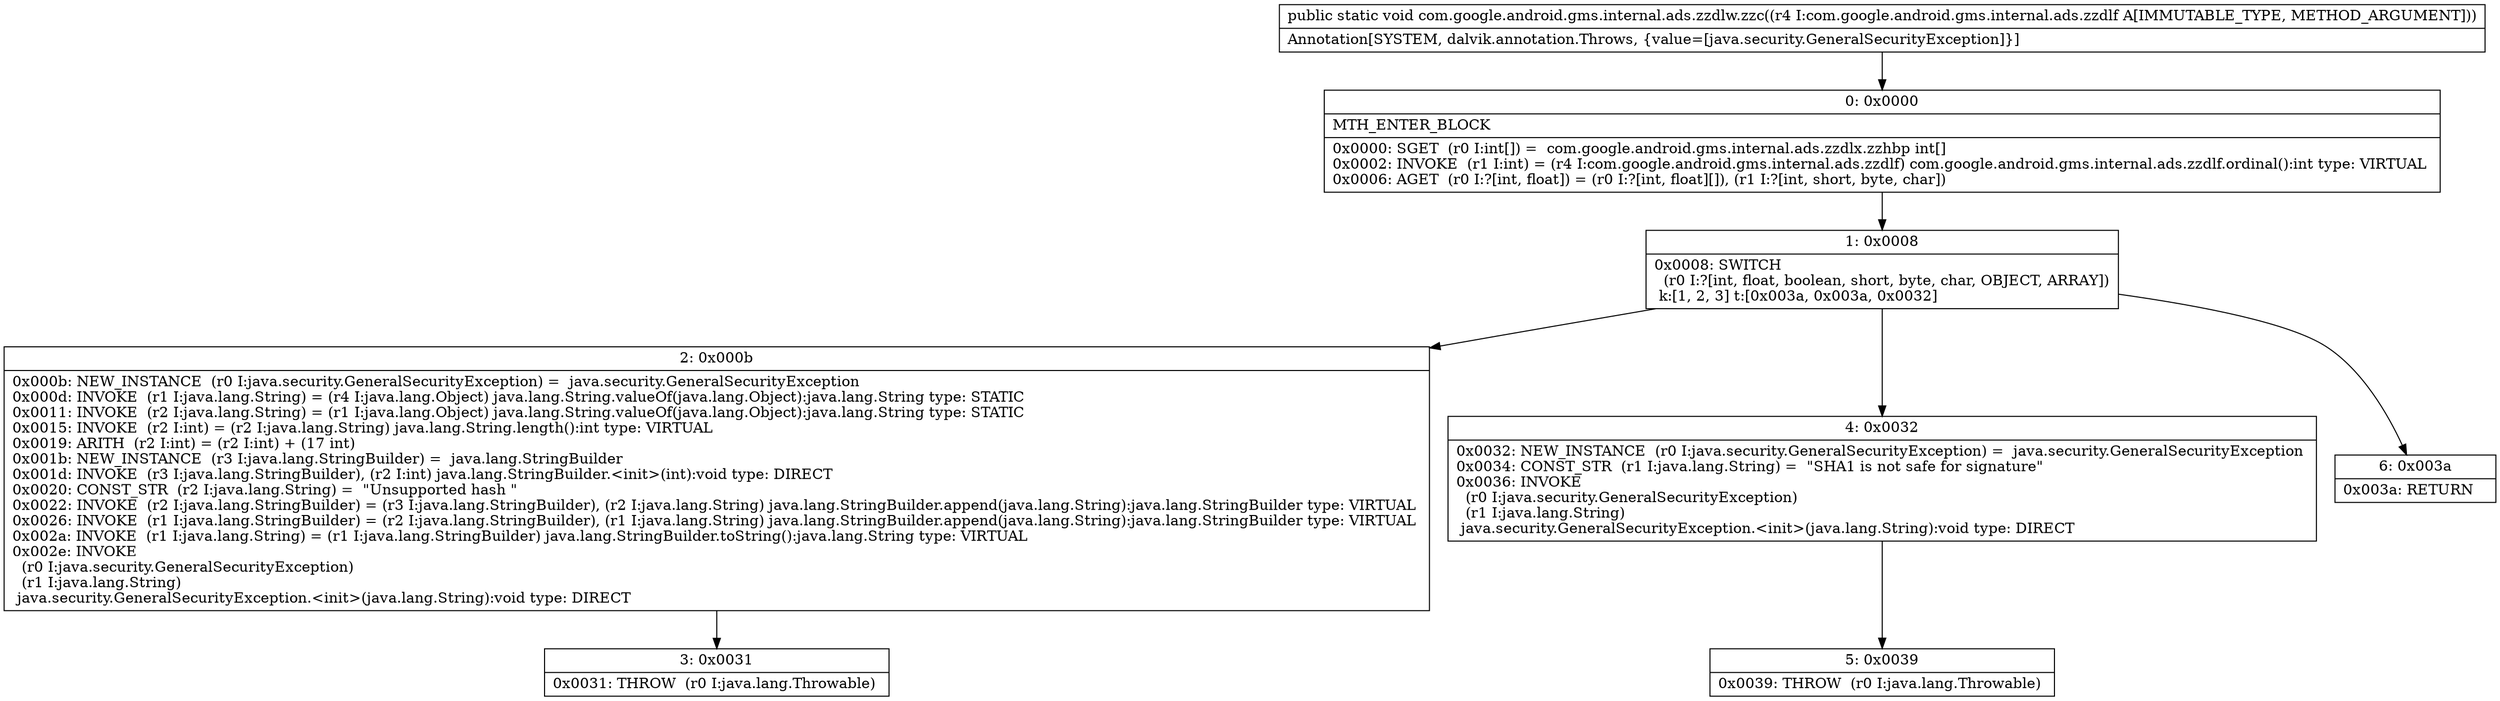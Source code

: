 digraph "CFG forcom.google.android.gms.internal.ads.zzdlw.zzc(Lcom\/google\/android\/gms\/internal\/ads\/zzdlf;)V" {
Node_0 [shape=record,label="{0\:\ 0x0000|MTH_ENTER_BLOCK\l|0x0000: SGET  (r0 I:int[]) =  com.google.android.gms.internal.ads.zzdlx.zzhbp int[] \l0x0002: INVOKE  (r1 I:int) = (r4 I:com.google.android.gms.internal.ads.zzdlf) com.google.android.gms.internal.ads.zzdlf.ordinal():int type: VIRTUAL \l0x0006: AGET  (r0 I:?[int, float]) = (r0 I:?[int, float][]), (r1 I:?[int, short, byte, char]) \l}"];
Node_1 [shape=record,label="{1\:\ 0x0008|0x0008: SWITCH  \l  (r0 I:?[int, float, boolean, short, byte, char, OBJECT, ARRAY])\l k:[1, 2, 3] t:[0x003a, 0x003a, 0x0032] \l}"];
Node_2 [shape=record,label="{2\:\ 0x000b|0x000b: NEW_INSTANCE  (r0 I:java.security.GeneralSecurityException) =  java.security.GeneralSecurityException \l0x000d: INVOKE  (r1 I:java.lang.String) = (r4 I:java.lang.Object) java.lang.String.valueOf(java.lang.Object):java.lang.String type: STATIC \l0x0011: INVOKE  (r2 I:java.lang.String) = (r1 I:java.lang.Object) java.lang.String.valueOf(java.lang.Object):java.lang.String type: STATIC \l0x0015: INVOKE  (r2 I:int) = (r2 I:java.lang.String) java.lang.String.length():int type: VIRTUAL \l0x0019: ARITH  (r2 I:int) = (r2 I:int) + (17 int) \l0x001b: NEW_INSTANCE  (r3 I:java.lang.StringBuilder) =  java.lang.StringBuilder \l0x001d: INVOKE  (r3 I:java.lang.StringBuilder), (r2 I:int) java.lang.StringBuilder.\<init\>(int):void type: DIRECT \l0x0020: CONST_STR  (r2 I:java.lang.String) =  \"Unsupported hash \" \l0x0022: INVOKE  (r2 I:java.lang.StringBuilder) = (r3 I:java.lang.StringBuilder), (r2 I:java.lang.String) java.lang.StringBuilder.append(java.lang.String):java.lang.StringBuilder type: VIRTUAL \l0x0026: INVOKE  (r1 I:java.lang.StringBuilder) = (r2 I:java.lang.StringBuilder), (r1 I:java.lang.String) java.lang.StringBuilder.append(java.lang.String):java.lang.StringBuilder type: VIRTUAL \l0x002a: INVOKE  (r1 I:java.lang.String) = (r1 I:java.lang.StringBuilder) java.lang.StringBuilder.toString():java.lang.String type: VIRTUAL \l0x002e: INVOKE  \l  (r0 I:java.security.GeneralSecurityException)\l  (r1 I:java.lang.String)\l java.security.GeneralSecurityException.\<init\>(java.lang.String):void type: DIRECT \l}"];
Node_3 [shape=record,label="{3\:\ 0x0031|0x0031: THROW  (r0 I:java.lang.Throwable) \l}"];
Node_4 [shape=record,label="{4\:\ 0x0032|0x0032: NEW_INSTANCE  (r0 I:java.security.GeneralSecurityException) =  java.security.GeneralSecurityException \l0x0034: CONST_STR  (r1 I:java.lang.String) =  \"SHA1 is not safe for signature\" \l0x0036: INVOKE  \l  (r0 I:java.security.GeneralSecurityException)\l  (r1 I:java.lang.String)\l java.security.GeneralSecurityException.\<init\>(java.lang.String):void type: DIRECT \l}"];
Node_5 [shape=record,label="{5\:\ 0x0039|0x0039: THROW  (r0 I:java.lang.Throwable) \l}"];
Node_6 [shape=record,label="{6\:\ 0x003a|0x003a: RETURN   \l}"];
MethodNode[shape=record,label="{public static void com.google.android.gms.internal.ads.zzdlw.zzc((r4 I:com.google.android.gms.internal.ads.zzdlf A[IMMUTABLE_TYPE, METHOD_ARGUMENT]))  | Annotation[SYSTEM, dalvik.annotation.Throws, \{value=[java.security.GeneralSecurityException]\}]\l}"];
MethodNode -> Node_0;
Node_0 -> Node_1;
Node_1 -> Node_2;
Node_1 -> Node_4;
Node_1 -> Node_6;
Node_2 -> Node_3;
Node_4 -> Node_5;
}

